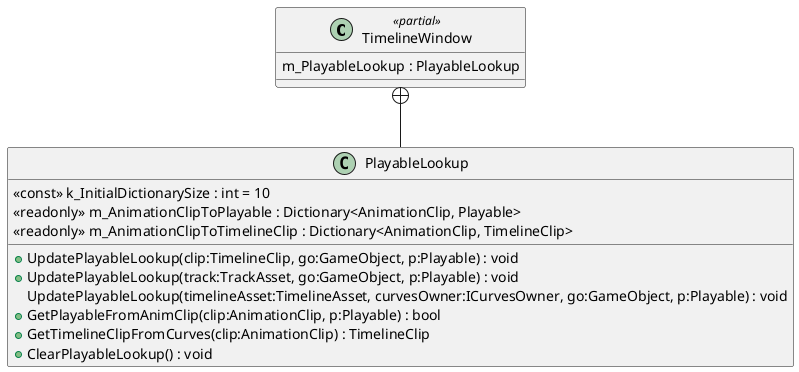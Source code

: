 @startuml
class TimelineWindow <<partial>> {
    m_PlayableLookup : PlayableLookup
}
class PlayableLookup {
    <<const>> k_InitialDictionarySize : int = 10
    <<readonly>> m_AnimationClipToPlayable : Dictionary<AnimationClip, Playable>
    <<readonly>> m_AnimationClipToTimelineClip : Dictionary<AnimationClip, TimelineClip>
    + UpdatePlayableLookup(clip:TimelineClip, go:GameObject, p:Playable) : void
    + UpdatePlayableLookup(track:TrackAsset, go:GameObject, p:Playable) : void
    UpdatePlayableLookup(timelineAsset:TimelineAsset, curvesOwner:ICurvesOwner, go:GameObject, p:Playable) : void
    + GetPlayableFromAnimClip(clip:AnimationClip, p:Playable) : bool
    + GetTimelineClipFromCurves(clip:AnimationClip) : TimelineClip
    + ClearPlayableLookup() : void
}
TimelineWindow +-- PlayableLookup
@enduml
